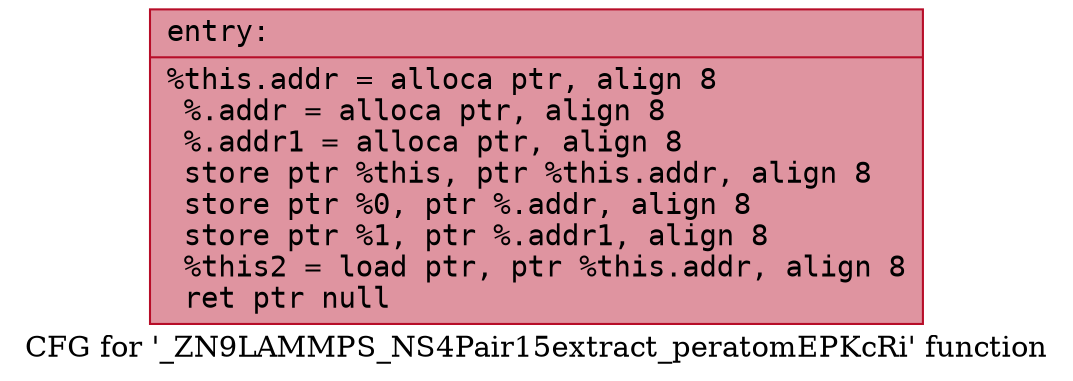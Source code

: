 digraph "CFG for '_ZN9LAMMPS_NS4Pair15extract_peratomEPKcRi' function" {
	label="CFG for '_ZN9LAMMPS_NS4Pair15extract_peratomEPKcRi' function";

	Node0x55f528d9b8c0 [shape=record,color="#b70d28ff", style=filled, fillcolor="#b70d2870" fontname="Courier",label="{entry:\l|  %this.addr = alloca ptr, align 8\l  %.addr = alloca ptr, align 8\l  %.addr1 = alloca ptr, align 8\l  store ptr %this, ptr %this.addr, align 8\l  store ptr %0, ptr %.addr, align 8\l  store ptr %1, ptr %.addr1, align 8\l  %this2 = load ptr, ptr %this.addr, align 8\l  ret ptr null\l}"];
}

